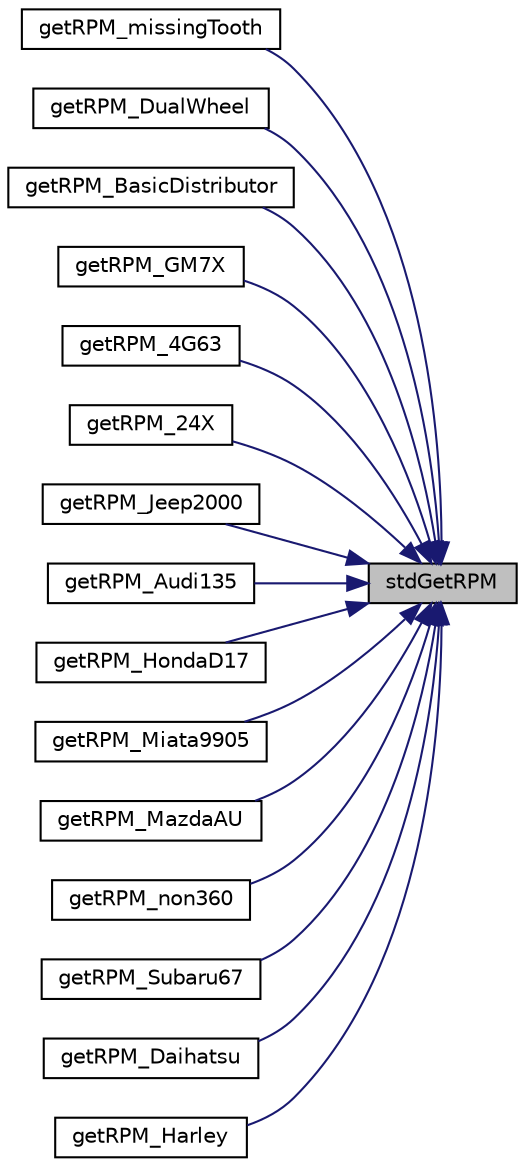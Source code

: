 digraph "stdGetRPM"
{
 // LATEX_PDF_SIZE
  edge [fontname="Helvetica",fontsize="10",labelfontname="Helvetica",labelfontsize="10"];
  node [fontname="Helvetica",fontsize="10",shape=record];
  rankdir="RL";
  Node92 [label="stdGetRPM",height=0.2,width=0.4,color="black", fillcolor="grey75", style="filled", fontcolor="black",tooltip=" "];
  Node92 -> Node93 [dir="back",color="midnightblue",fontsize="10",style="solid",fontname="Helvetica"];
  Node93 [label="getRPM_missingTooth",height=0.2,width=0.4,color="black", fillcolor="white", style="filled",URL="$decoders_8ino.html#a24f13ea3eb4b96cf1097093e2dafed01",tooltip=" "];
  Node92 -> Node94 [dir="back",color="midnightblue",fontsize="10",style="solid",fontname="Helvetica"];
  Node94 [label="getRPM_DualWheel",height=0.2,width=0.4,color="black", fillcolor="white", style="filled",URL="$decoders_8ino.html#a24c87633977032652f1da57af1a358e4",tooltip=" "];
  Node92 -> Node95 [dir="back",color="midnightblue",fontsize="10",style="solid",fontname="Helvetica"];
  Node95 [label="getRPM_BasicDistributor",height=0.2,width=0.4,color="black", fillcolor="white", style="filled",URL="$decoders_8ino.html#a7ba16109552349ffb665012631ce146b",tooltip=" "];
  Node92 -> Node96 [dir="back",color="midnightblue",fontsize="10",style="solid",fontname="Helvetica"];
  Node96 [label="getRPM_GM7X",height=0.2,width=0.4,color="black", fillcolor="white", style="filled",URL="$decoders_8ino.html#a31a356a08d9449cb6e3049337400f2a3",tooltip=" "];
  Node92 -> Node97 [dir="back",color="midnightblue",fontsize="10",style="solid",fontname="Helvetica"];
  Node97 [label="getRPM_4G63",height=0.2,width=0.4,color="black", fillcolor="white", style="filled",URL="$decoders_8ino.html#afacfc2a934273461fcb08d1492fccd09",tooltip=" "];
  Node92 -> Node98 [dir="back",color="midnightblue",fontsize="10",style="solid",fontname="Helvetica"];
  Node98 [label="getRPM_24X",height=0.2,width=0.4,color="black", fillcolor="white", style="filled",URL="$decoders_8ino.html#ab9b8246d743901eb44588511a37b19a0",tooltip=" "];
  Node92 -> Node99 [dir="back",color="midnightblue",fontsize="10",style="solid",fontname="Helvetica"];
  Node99 [label="getRPM_Jeep2000",height=0.2,width=0.4,color="black", fillcolor="white", style="filled",URL="$decoders_8ino.html#a15c3fbd86821f98008ebc171546f9e8f",tooltip=" "];
  Node92 -> Node100 [dir="back",color="midnightblue",fontsize="10",style="solid",fontname="Helvetica"];
  Node100 [label="getRPM_Audi135",height=0.2,width=0.4,color="black", fillcolor="white", style="filled",URL="$decoders_8ino.html#a58c96ee54851b2f8be8edafe982b1163",tooltip=" "];
  Node92 -> Node101 [dir="back",color="midnightblue",fontsize="10",style="solid",fontname="Helvetica"];
  Node101 [label="getRPM_HondaD17",height=0.2,width=0.4,color="black", fillcolor="white", style="filled",URL="$decoders_8ino.html#ac080522a5fca92e7fa31b7ed7fb638ec",tooltip=" "];
  Node92 -> Node102 [dir="back",color="midnightblue",fontsize="10",style="solid",fontname="Helvetica"];
  Node102 [label="getRPM_Miata9905",height=0.2,width=0.4,color="black", fillcolor="white", style="filled",URL="$decoders_8ino.html#a934f456c100274992eb782747e84e3ee",tooltip=" "];
  Node92 -> Node103 [dir="back",color="midnightblue",fontsize="10",style="solid",fontname="Helvetica"];
  Node103 [label="getRPM_MazdaAU",height=0.2,width=0.4,color="black", fillcolor="white", style="filled",URL="$decoders_8ino.html#a93d378085318ba85f00e1edfb48319b3",tooltip=" "];
  Node92 -> Node104 [dir="back",color="midnightblue",fontsize="10",style="solid",fontname="Helvetica"];
  Node104 [label="getRPM_non360",height=0.2,width=0.4,color="black", fillcolor="white", style="filled",URL="$decoders_8ino.html#afdc8dac2da78abb4ed4d196dedb1a443",tooltip=" "];
  Node92 -> Node105 [dir="back",color="midnightblue",fontsize="10",style="solid",fontname="Helvetica"];
  Node105 [label="getRPM_Subaru67",height=0.2,width=0.4,color="black", fillcolor="white", style="filled",URL="$decoders_8ino.html#ae64f0cadb0a5fa7c7a8fc87ebf8d2c27",tooltip=" "];
  Node92 -> Node106 [dir="back",color="midnightblue",fontsize="10",style="solid",fontname="Helvetica"];
  Node106 [label="getRPM_Daihatsu",height=0.2,width=0.4,color="black", fillcolor="white", style="filled",URL="$decoders_8ino.html#a237ec257d9e6d253c2e3c3adacb12e17",tooltip=" "];
  Node92 -> Node107 [dir="back",color="midnightblue",fontsize="10",style="solid",fontname="Helvetica"];
  Node107 [label="getRPM_Harley",height=0.2,width=0.4,color="black", fillcolor="white", style="filled",URL="$decoders_8ino.html#a078f1013e9560108fcd6eeae29d75b2e",tooltip=" "];
}
